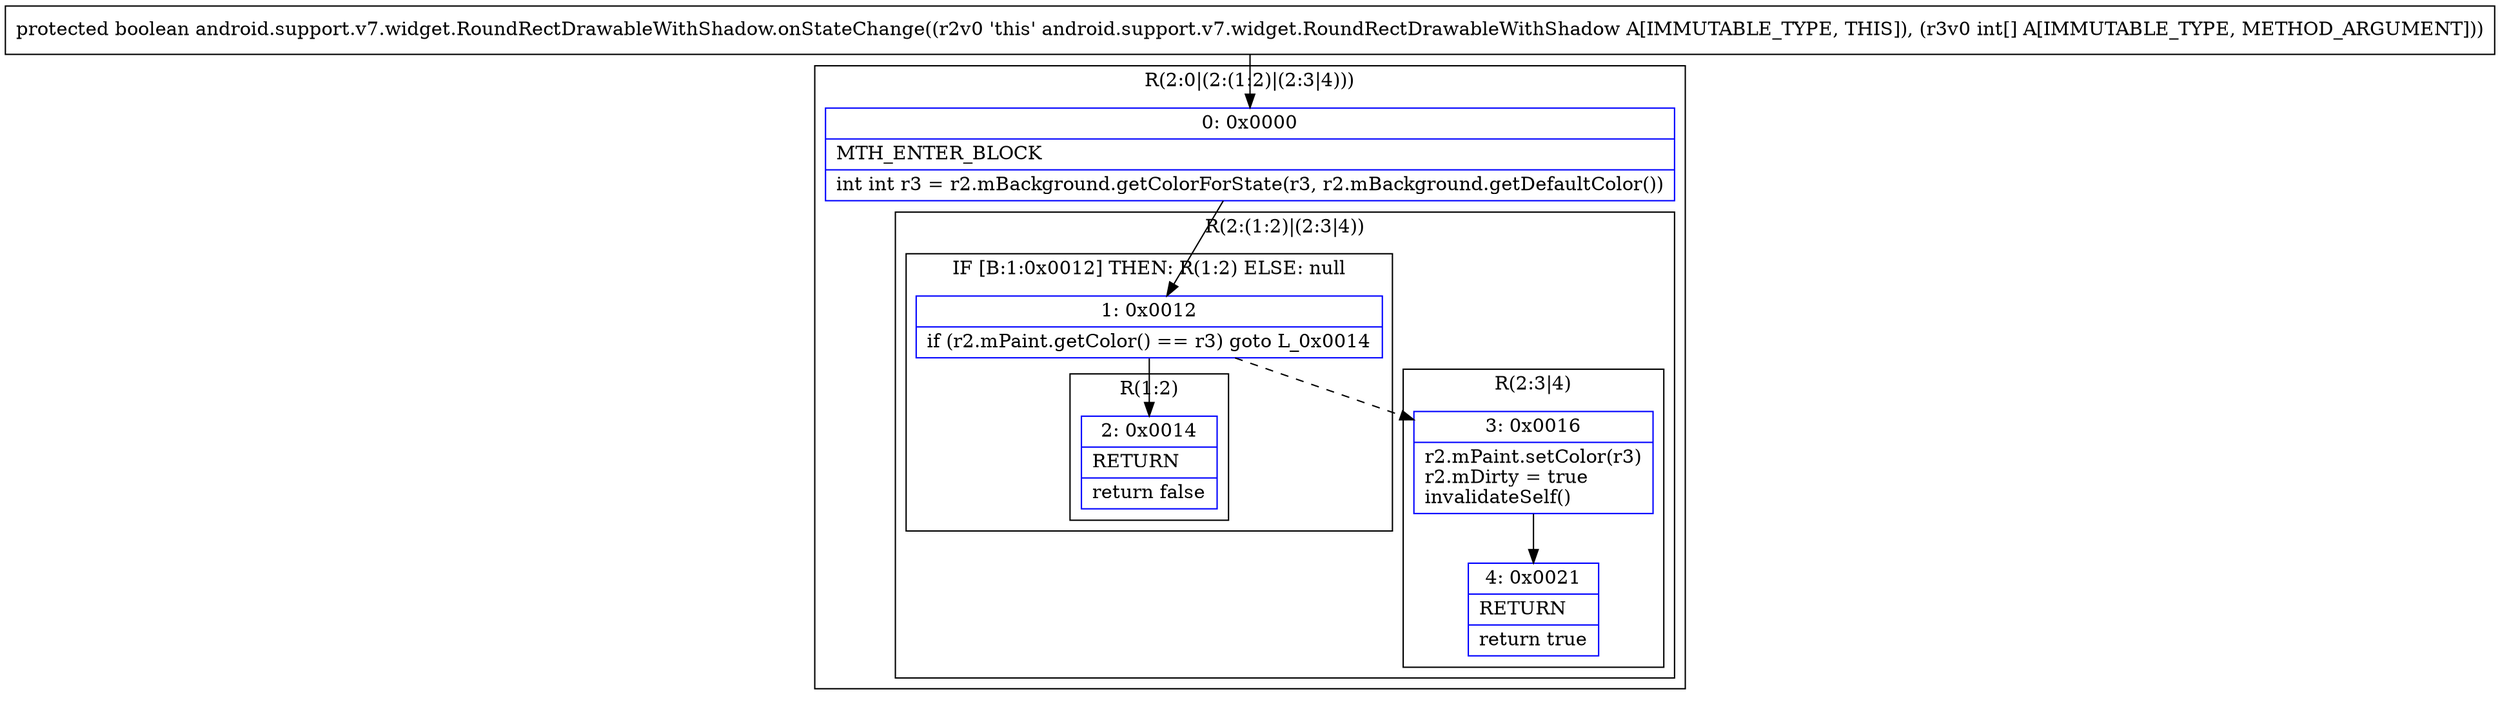 digraph "CFG forandroid.support.v7.widget.RoundRectDrawableWithShadow.onStateChange([I)Z" {
subgraph cluster_Region_352997554 {
label = "R(2:0|(2:(1:2)|(2:3|4)))";
node [shape=record,color=blue];
Node_0 [shape=record,label="{0\:\ 0x0000|MTH_ENTER_BLOCK\l|int int r3 = r2.mBackground.getColorForState(r3, r2.mBackground.getDefaultColor())\l}"];
subgraph cluster_Region_769125714 {
label = "R(2:(1:2)|(2:3|4))";
node [shape=record,color=blue];
subgraph cluster_IfRegion_252915435 {
label = "IF [B:1:0x0012] THEN: R(1:2) ELSE: null";
node [shape=record,color=blue];
Node_1 [shape=record,label="{1\:\ 0x0012|if (r2.mPaint.getColor() == r3) goto L_0x0014\l}"];
subgraph cluster_Region_1985046377 {
label = "R(1:2)";
node [shape=record,color=blue];
Node_2 [shape=record,label="{2\:\ 0x0014|RETURN\l|return false\l}"];
}
}
subgraph cluster_Region_42920299 {
label = "R(2:3|4)";
node [shape=record,color=blue];
Node_3 [shape=record,label="{3\:\ 0x0016|r2.mPaint.setColor(r3)\lr2.mDirty = true\linvalidateSelf()\l}"];
Node_4 [shape=record,label="{4\:\ 0x0021|RETURN\l|return true\l}"];
}
}
}
MethodNode[shape=record,label="{protected boolean android.support.v7.widget.RoundRectDrawableWithShadow.onStateChange((r2v0 'this' android.support.v7.widget.RoundRectDrawableWithShadow A[IMMUTABLE_TYPE, THIS]), (r3v0 int[] A[IMMUTABLE_TYPE, METHOD_ARGUMENT])) }"];
MethodNode -> Node_0;
Node_0 -> Node_1;
Node_1 -> Node_2;
Node_1 -> Node_3[style=dashed];
Node_3 -> Node_4;
}

